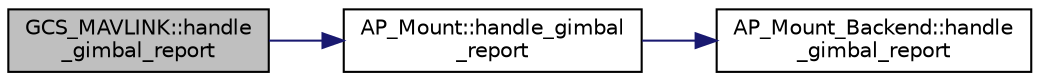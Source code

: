 digraph "GCS_MAVLINK::handle_gimbal_report"
{
 // INTERACTIVE_SVG=YES
  edge [fontname="Helvetica",fontsize="10",labelfontname="Helvetica",labelfontsize="10"];
  node [fontname="Helvetica",fontsize="10",shape=record];
  rankdir="LR";
  Node1 [label="GCS_MAVLINK::handle\l_gimbal_report",height=0.2,width=0.4,color="black", fillcolor="grey75", style="filled" fontcolor="black"];
  Node1 -> Node2 [color="midnightblue",fontsize="10",style="solid",fontname="Helvetica"];
  Node2 [label="AP_Mount::handle_gimbal\l_report",height=0.2,width=0.4,color="black", fillcolor="white", style="filled",URL="$classAP__Mount.html#af1e028172157b9ab0f818a9f93b565b0"];
  Node2 -> Node3 [color="midnightblue",fontsize="10",style="solid",fontname="Helvetica"];
  Node3 [label="AP_Mount_Backend::handle\l_gimbal_report",height=0.2,width=0.4,color="black", fillcolor="white", style="filled",URL="$classAP__Mount__Backend.html#a0a623795006c1c9061d590c5ab3e042e"];
}
